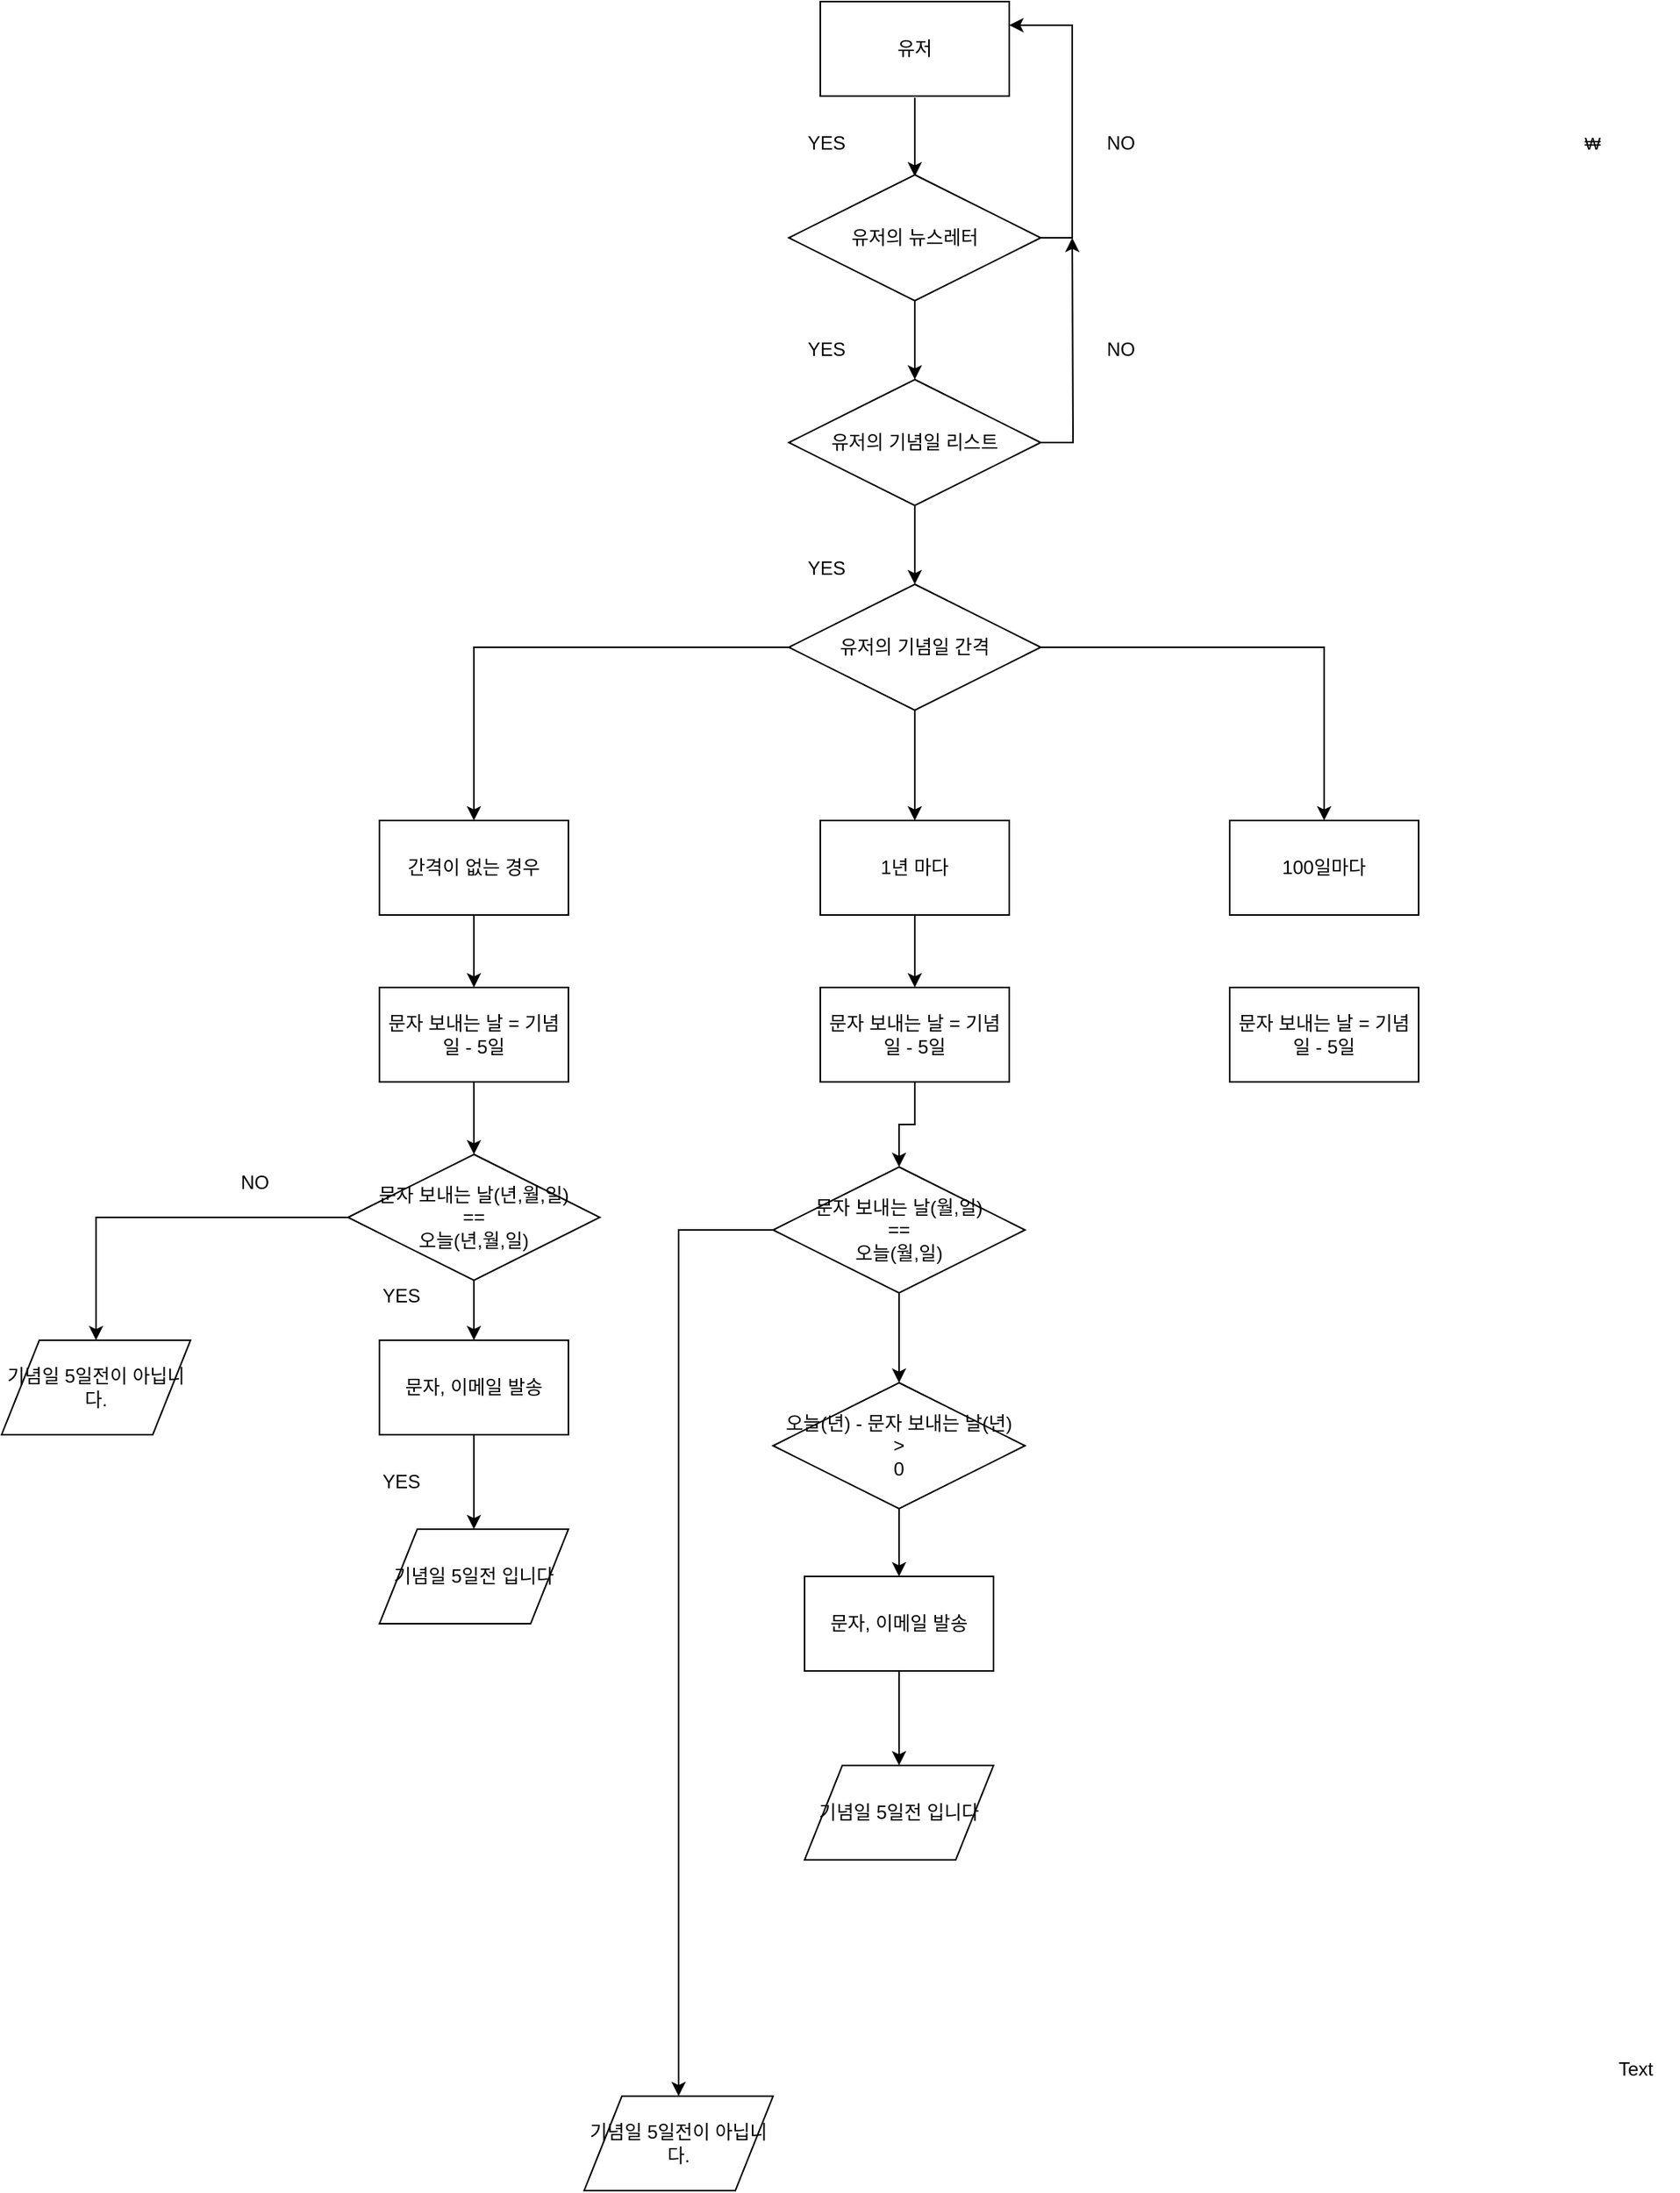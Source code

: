 <mxfile version="10.7.0" type="github"><diagram id="uyALNFcoa2JmFzEUjOQG" name="Page-1"><mxGraphModel dx="2353" dy="798" grid="1" gridSize="10" guides="1" tooltips="1" connect="1" arrows="1" fold="1" page="1" pageScale="1" pageWidth="827" pageHeight="1169" math="0" shadow="0"><root><mxCell id="0"/><mxCell id="1" parent="0"/><mxCell id="L5vVPK7kfmA4D5sLBDbz-4" value="₩" style="edgeStyle=orthogonalEdgeStyle;rounded=0;orthogonalLoop=1;jettySize=auto;html=1;entryX=0.5;entryY=0;entryDx=0;entryDy=0;" parent="1" edge="1"><mxGeometry x="0.16" y="430" relative="1" as="geometry"><mxPoint as="offset"/><mxPoint x="380" y="141" as="sourcePoint"/><mxPoint x="380" y="191" as="targetPoint"/></mxGeometry></mxCell><mxCell id="L5vVPK7kfmA4D5sLBDbz-1" value="유저" style="rounded=0;whiteSpace=wrap;html=1;" parent="1" vertex="1"><mxGeometry x="320" y="80" width="120" height="60" as="geometry"/></mxCell><mxCell id="L5vVPK7kfmA4D5sLBDbz-5" style="edgeStyle=orthogonalEdgeStyle;rounded=0;orthogonalLoop=1;jettySize=auto;html=1;entryX=0.5;entryY=0;entryDx=0;entryDy=0;" parent="1" source="L5vVPK7kfmA4D5sLBDbz-2" target="L5vVPK7kfmA4D5sLBDbz-3" edge="1"><mxGeometry relative="1" as="geometry"/></mxCell><mxCell id="L5vVPK7kfmA4D5sLBDbz-16" value="" style="edgeStyle=orthogonalEdgeStyle;rounded=0;orthogonalLoop=1;jettySize=auto;html=1;exitX=1;exitY=0.5;exitDx=0;exitDy=0;entryX=1;entryY=0.25;entryDx=0;entryDy=0;" parent="1" source="L5vVPK7kfmA4D5sLBDbz-2" target="L5vVPK7kfmA4D5sLBDbz-1" edge="1"><mxGeometry relative="1" as="geometry"/></mxCell><mxCell id="L5vVPK7kfmA4D5sLBDbz-2" value="유저의 뉴스레터&lt;br&gt;" style="rhombus;whiteSpace=wrap;html=1;" parent="1" vertex="1"><mxGeometry x="300" y="190" width="160" height="80" as="geometry"/></mxCell><mxCell id="L5vVPK7kfmA4D5sLBDbz-8" style="edgeStyle=orthogonalEdgeStyle;rounded=0;orthogonalLoop=1;jettySize=auto;html=1;entryX=0.5;entryY=0;entryDx=0;entryDy=0;" parent="1" source="L5vVPK7kfmA4D5sLBDbz-3" target="L5vVPK7kfmA4D5sLBDbz-7" edge="1"><mxGeometry relative="1" as="geometry"/></mxCell><mxCell id="L5vVPK7kfmA4D5sLBDbz-19" style="edgeStyle=orthogonalEdgeStyle;rounded=0;orthogonalLoop=1;jettySize=auto;html=1;" parent="1" source="L5vVPK7kfmA4D5sLBDbz-3" edge="1"><mxGeometry relative="1" as="geometry"><mxPoint x="480" y="230" as="targetPoint"/></mxGeometry></mxCell><mxCell id="L5vVPK7kfmA4D5sLBDbz-3" value="유저의 기념일 리스트&lt;br&gt;" style="rhombus;whiteSpace=wrap;html=1;" parent="1" vertex="1"><mxGeometry x="300" y="320" width="160" height="80" as="geometry"/></mxCell><mxCell id="L5vVPK7kfmA4D5sLBDbz-12" style="edgeStyle=orthogonalEdgeStyle;rounded=0;orthogonalLoop=1;jettySize=auto;html=1;entryX=0.5;entryY=0;entryDx=0;entryDy=0;" parent="1" source="L5vVPK7kfmA4D5sLBDbz-7" target="L5vVPK7kfmA4D5sLBDbz-9" edge="1"><mxGeometry relative="1" as="geometry"/></mxCell><mxCell id="L5vVPK7kfmA4D5sLBDbz-13" style="edgeStyle=orthogonalEdgeStyle;rounded=0;orthogonalLoop=1;jettySize=auto;html=1;" parent="1" source="L5vVPK7kfmA4D5sLBDbz-7" target="L5vVPK7kfmA4D5sLBDbz-11" edge="1"><mxGeometry relative="1" as="geometry"/></mxCell><mxCell id="L5vVPK7kfmA4D5sLBDbz-15" style="edgeStyle=orthogonalEdgeStyle;rounded=0;orthogonalLoop=1;jettySize=auto;html=1;" parent="1" source="L5vVPK7kfmA4D5sLBDbz-7" target="L5vVPK7kfmA4D5sLBDbz-10" edge="1"><mxGeometry relative="1" as="geometry"/></mxCell><mxCell id="L5vVPK7kfmA4D5sLBDbz-7" value="유저의 기념일 간격&lt;br&gt;" style="rhombus;whiteSpace=wrap;html=1;" parent="1" vertex="1"><mxGeometry x="300" y="450" width="160" height="80" as="geometry"/></mxCell><mxCell id="L5vVPK7kfmA4D5sLBDbz-40" style="edgeStyle=orthogonalEdgeStyle;rounded=0;orthogonalLoop=1;jettySize=auto;html=1;entryX=0.5;entryY=0;entryDx=0;entryDy=0;" parent="1" source="L5vVPK7kfmA4D5sLBDbz-9" target="L5vVPK7kfmA4D5sLBDbz-32" edge="1"><mxGeometry relative="1" as="geometry"/></mxCell><mxCell id="L5vVPK7kfmA4D5sLBDbz-9" value="간격이 없는 경우&lt;br&gt;" style="rounded=0;whiteSpace=wrap;html=1;" parent="1" vertex="1"><mxGeometry x="40" y="600" width="120" height="60" as="geometry"/></mxCell><mxCell id="cwLIr7GGq4Dq0ituISK0-4" style="edgeStyle=orthogonalEdgeStyle;rounded=0;orthogonalLoop=1;jettySize=auto;html=1;" edge="1" parent="1" source="L5vVPK7kfmA4D5sLBDbz-10" target="L5vVPK7kfmA4D5sLBDbz-34"><mxGeometry relative="1" as="geometry"/></mxCell><mxCell id="L5vVPK7kfmA4D5sLBDbz-10" value="1년 마다&lt;br&gt;" style="rounded=0;whiteSpace=wrap;html=1;" parent="1" vertex="1"><mxGeometry x="320" y="600" width="120" height="60" as="geometry"/></mxCell><mxCell id="L5vVPK7kfmA4D5sLBDbz-11" value="100일마다&lt;br&gt;" style="rounded=0;whiteSpace=wrap;html=1;" parent="1" vertex="1"><mxGeometry x="580" y="600" width="120" height="60" as="geometry"/></mxCell><mxCell id="L5vVPK7kfmA4D5sLBDbz-20" value="YES" style="text;html=1;resizable=0;points=[];autosize=1;align=left;verticalAlign=top;spacingTop=-4;" parent="1" vertex="1"><mxGeometry x="310" y="160" width="40" height="20" as="geometry"/></mxCell><mxCell id="L5vVPK7kfmA4D5sLBDbz-21" value="NO" style="text;html=1;resizable=0;points=[];autosize=1;align=left;verticalAlign=top;spacingTop=-4;" parent="1" vertex="1"><mxGeometry x="500" y="160" width="30" height="20" as="geometry"/></mxCell><mxCell id="L5vVPK7kfmA4D5sLBDbz-29" value="YES" style="text;html=1;resizable=0;points=[];autosize=1;align=left;verticalAlign=top;spacingTop=-4;" parent="1" vertex="1"><mxGeometry x="310" y="291" width="40" height="20" as="geometry"/></mxCell><mxCell id="L5vVPK7kfmA4D5sLBDbz-30" value="YES" style="text;html=1;resizable=0;points=[];autosize=1;align=left;verticalAlign=top;spacingTop=-4;" parent="1" vertex="1"><mxGeometry x="310" y="430" width="40" height="20" as="geometry"/></mxCell><mxCell id="L5vVPK7kfmA4D5sLBDbz-31" value="NO" style="text;html=1;resizable=0;points=[];autosize=1;align=left;verticalAlign=top;spacingTop=-4;" parent="1" vertex="1"><mxGeometry x="500" y="291" width="30" height="20" as="geometry"/></mxCell><mxCell id="L5vVPK7kfmA4D5sLBDbz-41" style="edgeStyle=orthogonalEdgeStyle;rounded=0;orthogonalLoop=1;jettySize=auto;html=1;entryX=0.5;entryY=0;entryDx=0;entryDy=0;" parent="1" source="L5vVPK7kfmA4D5sLBDbz-32" target="L5vVPK7kfmA4D5sLBDbz-36" edge="1"><mxGeometry relative="1" as="geometry"/></mxCell><mxCell id="L5vVPK7kfmA4D5sLBDbz-32" value="문자 보내는 날 = 기념일 - 5일" style="rounded=0;whiteSpace=wrap;html=1;" parent="1" vertex="1"><mxGeometry x="40" y="706" width="120" height="60" as="geometry"/></mxCell><mxCell id="L5vVPK7kfmA4D5sLBDbz-33" value="문자 보내는 날 = 기념일 - 5일" style="rounded=0;whiteSpace=wrap;html=1;" parent="1" vertex="1"><mxGeometry x="580" y="706" width="120" height="60" as="geometry"/></mxCell><mxCell id="cwLIr7GGq4Dq0ituISK0-7" style="edgeStyle=orthogonalEdgeStyle;rounded=0;orthogonalLoop=1;jettySize=auto;html=1;exitX=0.5;exitY=1;exitDx=0;exitDy=0;entryX=0.5;entryY=0;entryDx=0;entryDy=0;" edge="1" parent="1" source="L5vVPK7kfmA4D5sLBDbz-34" target="cwLIr7GGq4Dq0ituISK0-1"><mxGeometry relative="1" as="geometry"/></mxCell><mxCell id="L5vVPK7kfmA4D5sLBDbz-34" value="문자 보내는 날 = 기념일 - 5일" style="rounded=0;whiteSpace=wrap;html=1;" parent="1" vertex="1"><mxGeometry x="320" y="706" width="120" height="60" as="geometry"/></mxCell><mxCell id="L5vVPK7kfmA4D5sLBDbz-42" style="edgeStyle=orthogonalEdgeStyle;rounded=0;orthogonalLoop=1;jettySize=auto;html=1;entryX=0.5;entryY=0;entryDx=0;entryDy=0;" parent="1" source="L5vVPK7kfmA4D5sLBDbz-36" target="L5vVPK7kfmA4D5sLBDbz-39" edge="1"><mxGeometry relative="1" as="geometry"/></mxCell><mxCell id="L5vVPK7kfmA4D5sLBDbz-44" style="edgeStyle=orthogonalEdgeStyle;rounded=0;orthogonalLoop=1;jettySize=auto;html=1;" parent="1" source="L5vVPK7kfmA4D5sLBDbz-36" target="L5vVPK7kfmA4D5sLBDbz-38" edge="1"><mxGeometry relative="1" as="geometry"/></mxCell><mxCell id="L5vVPK7kfmA4D5sLBDbz-36" value="문자 보내는 날(년,월,일)&lt;br&gt;==&lt;br&gt;오늘(년,월,일)" style="rhombus;whiteSpace=wrap;html=1;" parent="1" vertex="1"><mxGeometry x="20" y="812" width="160" height="80" as="geometry"/></mxCell><mxCell id="L5vVPK7kfmA4D5sLBDbz-37" value="기념일 5일전 입니다" style="shape=parallelogram;perimeter=parallelogramPerimeter;whiteSpace=wrap;html=1;" parent="1" vertex="1"><mxGeometry x="40" y="1050" width="120" height="60" as="geometry"/></mxCell><mxCell id="L5vVPK7kfmA4D5sLBDbz-38" value="기념일 5일전이 아닙니다." style="shape=parallelogram;perimeter=parallelogramPerimeter;whiteSpace=wrap;html=1;" parent="1" vertex="1"><mxGeometry x="-200" y="930" width="120" height="60" as="geometry"/></mxCell><mxCell id="L5vVPK7kfmA4D5sLBDbz-43" style="edgeStyle=orthogonalEdgeStyle;rounded=0;orthogonalLoop=1;jettySize=auto;html=1;entryX=0.5;entryY=0;entryDx=0;entryDy=0;" parent="1" source="L5vVPK7kfmA4D5sLBDbz-39" target="L5vVPK7kfmA4D5sLBDbz-37" edge="1"><mxGeometry relative="1" as="geometry"/></mxCell><mxCell id="L5vVPK7kfmA4D5sLBDbz-39" value="문자, 이메일 발송" style="rounded=0;whiteSpace=wrap;html=1;" parent="1" vertex="1"><mxGeometry x="40" y="930" width="120" height="60" as="geometry"/></mxCell><mxCell id="L5vVPK7kfmA4D5sLBDbz-45" value="YES" style="text;html=1;resizable=0;points=[];autosize=1;align=left;verticalAlign=top;spacingTop=-4;" parent="1" vertex="1"><mxGeometry x="40" y="892" width="40" height="20" as="geometry"/></mxCell><mxCell id="L5vVPK7kfmA4D5sLBDbz-46" value="YES" style="text;html=1;resizable=0;points=[];autosize=1;align=left;verticalAlign=top;spacingTop=-4;" parent="1" vertex="1"><mxGeometry x="40" y="1010" width="40" height="20" as="geometry"/></mxCell><mxCell id="L5vVPK7kfmA4D5sLBDbz-47" value="NO" style="text;html=1;resizable=0;points=[];autosize=1;align=left;verticalAlign=top;spacingTop=-4;" parent="1" vertex="1"><mxGeometry x="-50" y="820" width="30" height="20" as="geometry"/></mxCell><mxCell id="cwLIr7GGq4Dq0ituISK0-9" style="edgeStyle=orthogonalEdgeStyle;rounded=0;orthogonalLoop=1;jettySize=auto;html=1;entryX=0.5;entryY=0;entryDx=0;entryDy=0;" edge="1" parent="1" source="L5vVPK7kfmA4D5sLBDbz-48" target="cwLIr7GGq4Dq0ituISK0-2"><mxGeometry relative="1" as="geometry"/></mxCell><mxCell id="L5vVPK7kfmA4D5sLBDbz-48" value="오늘(년) - 문자 보내는 날(년)&lt;br&gt;&amp;gt;&lt;br&gt;0&lt;br&gt;" style="rhombus;whiteSpace=wrap;html=1;" parent="1" vertex="1"><mxGeometry x="290" y="957" width="160" height="80" as="geometry"/></mxCell><mxCell id="cwLIr7GGq4Dq0ituISK0-8" style="edgeStyle=orthogonalEdgeStyle;rounded=0;orthogonalLoop=1;jettySize=auto;html=1;entryX=0.5;entryY=0;entryDx=0;entryDy=0;" edge="1" parent="1" source="cwLIr7GGq4Dq0ituISK0-1" target="L5vVPK7kfmA4D5sLBDbz-48"><mxGeometry relative="1" as="geometry"/></mxCell><mxCell id="cwLIr7GGq4Dq0ituISK0-14" style="edgeStyle=orthogonalEdgeStyle;rounded=0;orthogonalLoop=1;jettySize=auto;html=1;exitX=0;exitY=0.5;exitDx=0;exitDy=0;entryX=0.5;entryY=0;entryDx=0;entryDy=0;" edge="1" parent="1" source="cwLIr7GGq4Dq0ituISK0-1" target="cwLIr7GGq4Dq0ituISK0-11"><mxGeometry relative="1" as="geometry"/></mxCell><mxCell id="cwLIr7GGq4Dq0ituISK0-1" value="문자 보내는 날(월,일)&lt;br&gt;==&lt;br&gt;오늘(월,일)" style="rhombus;whiteSpace=wrap;html=1;" vertex="1" parent="1"><mxGeometry x="290" y="820" width="160" height="80" as="geometry"/></mxCell><mxCell id="cwLIr7GGq4Dq0ituISK0-10" style="edgeStyle=orthogonalEdgeStyle;rounded=0;orthogonalLoop=1;jettySize=auto;html=1;" edge="1" parent="1" source="cwLIr7GGq4Dq0ituISK0-2" target="cwLIr7GGq4Dq0ituISK0-3"><mxGeometry relative="1" as="geometry"/></mxCell><mxCell id="cwLIr7GGq4Dq0ituISK0-2" value="문자, 이메일 발송" style="rounded=0;whiteSpace=wrap;html=1;" vertex="1" parent="1"><mxGeometry x="310" y="1080" width="120" height="60" as="geometry"/></mxCell><mxCell id="cwLIr7GGq4Dq0ituISK0-3" value="기념일 5일전 입니다" style="shape=parallelogram;perimeter=parallelogramPerimeter;whiteSpace=wrap;html=1;" vertex="1" parent="1"><mxGeometry x="310" y="1200" width="120" height="60" as="geometry"/></mxCell><mxCell id="cwLIr7GGq4Dq0ituISK0-11" value="기념일 5일전이 아닙니다." style="shape=parallelogram;perimeter=parallelogramPerimeter;whiteSpace=wrap;html=1;" vertex="1" parent="1"><mxGeometry x="170" y="1410" width="120" height="60" as="geometry"/></mxCell><mxCell id="cwLIr7GGq4Dq0ituISK0-15" value="Text" style="text;html=1;resizable=0;points=[];autosize=1;align=left;verticalAlign=top;spacingTop=-4;" vertex="1" parent="1"><mxGeometry x="825" y="1383" width="40" height="20" as="geometry"/></mxCell></root></mxGraphModel></diagram></mxfile>